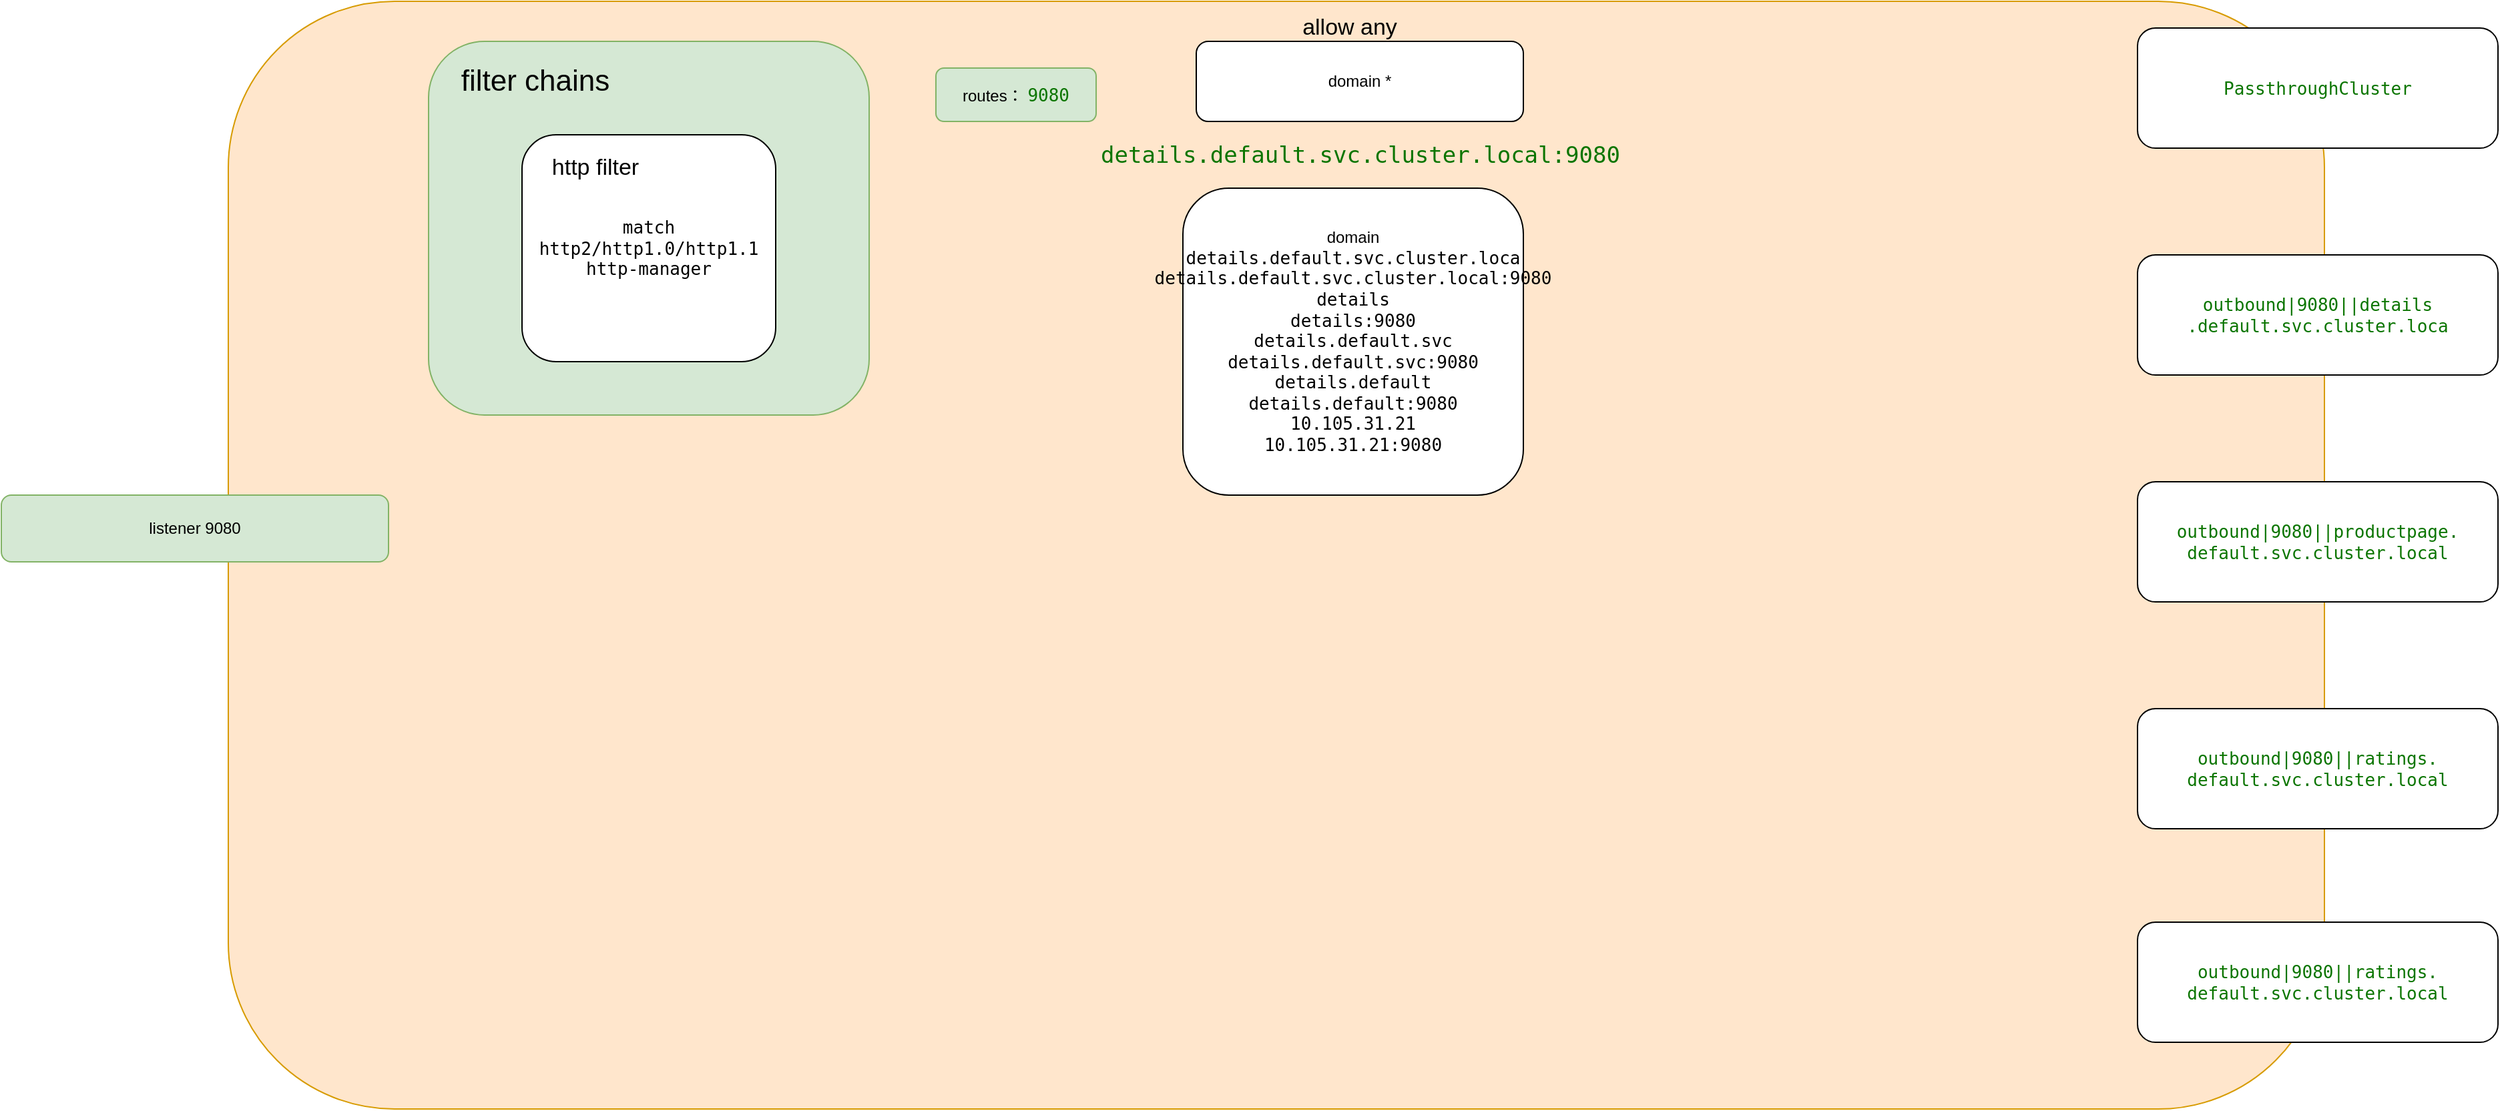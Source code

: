 <mxfile version="15.0.3" type="github">
  <diagram id="Fc24wovbdlsAbXFzseOG" name="第 1 页">
    <mxGraphModel dx="922" dy="583" grid="1" gridSize="10" guides="1" tooltips="1" connect="1" arrows="1" fold="1" page="1" pageScale="1" pageWidth="3300" pageHeight="2339" math="0" shadow="0">
      <root>
        <mxCell id="0" />
        <mxCell id="1" parent="0" />
        <mxCell id="VYAuoYHthQ6iFn3R_5oL-7" value="" style="rounded=1;whiteSpace=wrap;html=1;fillColor=#ffe6cc;strokeColor=#d79b00;" vertex="1" parent="1">
          <mxGeometry x="690" y="750" width="1570" height="830" as="geometry" />
        </mxCell>
        <mxCell id="VYAuoYHthQ6iFn3R_5oL-8" value="listener 9080&lt;br&gt;" style="rounded=1;whiteSpace=wrap;html=1;fillColor=#d5e8d4;strokeColor=#82b366;" vertex="1" parent="1">
          <mxGeometry x="520" y="1120" width="290" height="50" as="geometry" />
        </mxCell>
        <mxCell id="VYAuoYHthQ6iFn3R_5oL-9" value="routes：&amp;nbsp;&lt;span style=&quot;color: rgb(11 , 117 , 0) ; font-family: monospace ; font-size: 13px&quot;&gt;9080&lt;/span&gt;" style="rounded=1;whiteSpace=wrap;html=1;fillColor=#d5e8d4;strokeColor=#82b366;" vertex="1" parent="1">
          <mxGeometry x="1220" y="800" width="120" height="40" as="geometry" />
        </mxCell>
        <mxCell id="VYAuoYHthQ6iFn3R_5oL-10" value="" style="rounded=1;whiteSpace=wrap;html=1;fillColor=#d5e8d4;strokeColor=#82b366;align=left;" vertex="1" parent="1">
          <mxGeometry x="840" y="780" width="330" height="280" as="geometry" />
        </mxCell>
        <mxCell id="VYAuoYHthQ6iFn3R_5oL-11" value="&lt;span style=&quot;font-family: monospace ; font-size: 13px&quot;&gt;match http2/http1.0/http1.1&lt;br&gt;http-manager&lt;/span&gt;" style="rounded=1;whiteSpace=wrap;html=1;align=center;" vertex="1" parent="1">
          <mxGeometry x="910" y="850" width="190" height="170" as="geometry" />
        </mxCell>
        <mxCell id="VYAuoYHthQ6iFn3R_5oL-13" style="edgeStyle=orthogonalEdgeStyle;curved=1;orthogonalLoop=1;jettySize=auto;html=1;exitX=0.5;exitY=1;exitDx=0;exitDy=0;" edge="1" parent="1" source="VYAuoYHthQ6iFn3R_5oL-10" target="VYAuoYHthQ6iFn3R_5oL-10">
          <mxGeometry relative="1" as="geometry" />
        </mxCell>
        <mxCell id="VYAuoYHthQ6iFn3R_5oL-14" value="&lt;font style=&quot;font-size: 22px&quot;&gt;filter chains&lt;/font&gt;" style="text;html=1;strokeColor=none;fillColor=none;align=center;verticalAlign=middle;whiteSpace=wrap;rounded=0;" vertex="1" parent="1">
          <mxGeometry x="850" y="790" width="140" height="40" as="geometry" />
        </mxCell>
        <mxCell id="VYAuoYHthQ6iFn3R_5oL-15" value="&lt;font style=&quot;font-size: 17px&quot;&gt;http filter&lt;/font&gt;" style="text;html=1;strokeColor=none;fillColor=none;align=center;verticalAlign=middle;whiteSpace=wrap;rounded=0;" vertex="1" parent="1">
          <mxGeometry x="920" y="860" width="90" height="30" as="geometry" />
        </mxCell>
        <mxCell id="VYAuoYHthQ6iFn3R_5oL-16" value="domain *" style="rounded=1;whiteSpace=wrap;html=1;" vertex="1" parent="1">
          <mxGeometry x="1415" y="780" width="245" height="60" as="geometry" />
        </mxCell>
        <mxCell id="VYAuoYHthQ6iFn3R_5oL-17" value="&lt;span style=&quot;color: rgb(11 , 117 , 0) ; font-family: monospace ; font-size: 13px&quot;&gt;PassthroughCluster&lt;/span&gt;" style="rounded=1;whiteSpace=wrap;html=1;" vertex="1" parent="1">
          <mxGeometry x="2120" y="770" width="270" height="90" as="geometry" />
        </mxCell>
        <mxCell id="VYAuoYHthQ6iFn3R_5oL-18" value="&lt;span style=&quot;color: rgb(11 , 117 , 0) ; font-family: monospace ; font-size: 13px&quot;&gt;outbound|9080||details&lt;br&gt;.default.svc.cluster.loca&lt;/span&gt;" style="rounded=1;whiteSpace=wrap;html=1;" vertex="1" parent="1">
          <mxGeometry x="2120" y="940" width="270" height="90" as="geometry" />
        </mxCell>
        <mxCell id="VYAuoYHthQ6iFn3R_5oL-19" value="&lt;span style=&quot;color: rgb(11 , 117 , 0) ; font-family: monospace ; font-size: 13px&quot;&gt;outbound|9080||productpage.&lt;br&gt;default.svc.cluster.local&lt;/span&gt;" style="rounded=1;whiteSpace=wrap;html=1;" vertex="1" parent="1">
          <mxGeometry x="2120" y="1110" width="270" height="90" as="geometry" />
        </mxCell>
        <mxCell id="VYAuoYHthQ6iFn3R_5oL-20" value="&lt;span style=&quot;color: rgb(11 , 117 , 0) ; font-family: monospace ; font-size: 13px&quot;&gt;outbound|9080||ratings.&lt;br&gt;default.svc.cluster.local&lt;/span&gt;" style="rounded=1;whiteSpace=wrap;html=1;" vertex="1" parent="1">
          <mxGeometry x="2120" y="1280" width="270" height="90" as="geometry" />
        </mxCell>
        <mxCell id="VYAuoYHthQ6iFn3R_5oL-21" value="&lt;span style=&quot;color: rgb(11 , 117 , 0) ; font-family: monospace ; font-size: 13px&quot;&gt;outbound|9080||ratings.&lt;br&gt;default.svc.cluster.local&lt;/span&gt;" style="rounded=1;whiteSpace=wrap;html=1;" vertex="1" parent="1">
          <mxGeometry x="2120" y="1440" width="270" height="90" as="geometry" />
        </mxCell>
        <mxCell id="VYAuoYHthQ6iFn3R_5oL-23" value="&lt;font style=&quot;font-size: 17px&quot;&gt;allow any&lt;/font&gt;" style="text;html=1;strokeColor=none;fillColor=none;align=center;verticalAlign=middle;whiteSpace=wrap;rounded=0;" vertex="1" parent="1">
          <mxGeometry x="1470" y="760" width="120" height="20" as="geometry" />
        </mxCell>
        <mxCell id="VYAuoYHthQ6iFn3R_5oL-24" value="&lt;span style=&quot;color: rgb(11 , 117 , 0) ; font-family: monospace&quot;&gt;&lt;font style=&quot;font-size: 17px&quot;&gt;details.default.svc.cluster.local:9080&lt;/font&gt;&lt;/span&gt;" style="text;html=1;strokeColor=none;fillColor=none;align=center;verticalAlign=middle;whiteSpace=wrap;rounded=0;" vertex="1" parent="1">
          <mxGeometry x="1452.5" y="860" width="170" height="10" as="geometry" />
        </mxCell>
        <mxCell id="VYAuoYHthQ6iFn3R_5oL-26" value="domain&lt;br&gt;&lt;span class=&quot;kvov arrElem&quot; style=&quot;display: block ; padding-left: 20px ; margin-left: -20px ; position: relative ; font-family: monospace ; font-size: 13px&quot;&gt;&lt;span class=&quot;s&quot; style=&quot;overflow-wrap: break-word&quot;&gt;&lt;span&gt;details.default.svc.cluster.loca&lt;/span&gt;&lt;/span&gt;&lt;/span&gt;&lt;span class=&quot;kvov arrElem&quot; style=&quot;display: block ; padding-left: 20px ; margin-left: -20px ; position: relative ; font-family: monospace ; font-size: 13px&quot;&gt;&lt;span&gt;details.default.svc.cluster.local:9080&lt;/span&gt;&lt;/span&gt;&lt;span class=&quot;kvov arrElem&quot; style=&quot;display: block ; padding-left: 20px ; margin-left: -20px ; position: relative ; font-family: monospace ; font-size: 13px&quot;&gt;&lt;span&gt;details&lt;/span&gt;&lt;/span&gt;&lt;span class=&quot;kvov arrElem&quot; style=&quot;display: block ; padding-left: 20px ; margin-left: -20px ; position: relative ; font-family: monospace ; font-size: 13px&quot;&gt;&lt;span&gt;details:9080&lt;/span&gt;&lt;/span&gt;&lt;span class=&quot;kvov arrElem&quot; style=&quot;display: block ; padding-left: 20px ; margin-left: -20px ; position: relative ; font-family: monospace ; font-size: 13px&quot;&gt;&lt;span&gt;details.default.svc&lt;/span&gt;&lt;/span&gt;&lt;span class=&quot;kvov arrElem&quot; style=&quot;display: block ; padding-left: 20px ; margin-left: -20px ; position: relative ; font-family: monospace ; font-size: 13px&quot;&gt;&lt;span&gt;details.default.svc:9080&lt;/span&gt;&lt;/span&gt;&lt;span class=&quot;kvov arrElem&quot; style=&quot;display: block ; padding-left: 20px ; margin-left: -20px ; position: relative ; font-family: monospace ; font-size: 13px&quot;&gt;&lt;span&gt;details.default&lt;/span&gt;&lt;/span&gt;&lt;span class=&quot;kvov arrElem&quot; style=&quot;display: block ; padding-left: 20px ; margin-left: -20px ; position: relative ; font-family: monospace ; font-size: 13px&quot;&gt;&lt;span&gt;details.default:9080&lt;/span&gt;&lt;/span&gt;&lt;span class=&quot;kvov arrElem&quot; style=&quot;display: block ; padding-left: 20px ; margin-left: -20px ; position: relative ; font-family: monospace ; font-size: 13px&quot;&gt;&lt;span&gt;10.105.31.21&lt;/span&gt;&lt;/span&gt;&lt;span class=&quot;kvov arrElem&quot; style=&quot;display: block ; padding-left: 20px ; margin-left: -20px ; position: relative ; font-family: monospace ; font-size: 13px&quot;&gt;&lt;span&gt;10.105.31.21:9080&lt;/span&gt;&lt;/span&gt;" style="rounded=1;whiteSpace=wrap;html=1;align=center;" vertex="1" parent="1">
          <mxGeometry x="1405" y="890" width="255" height="230" as="geometry" />
        </mxCell>
      </root>
    </mxGraphModel>
  </diagram>
</mxfile>
